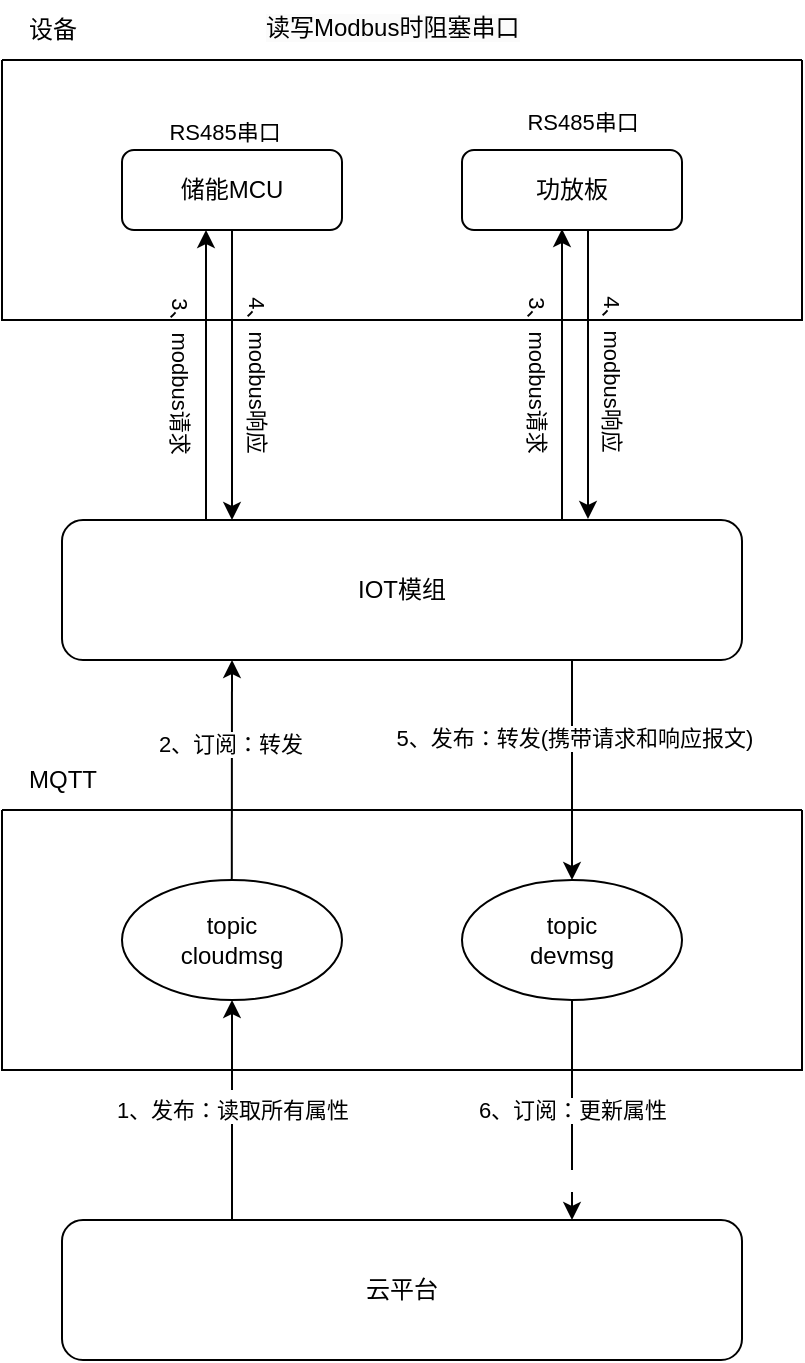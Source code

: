 <mxfile version="20.8.16" type="device"><diagram name="Page-1" id="b520641d-4fe3-3701-9064-5fc419738815"><mxGraphModel dx="1709" dy="1220" grid="1" gridSize="10" guides="1" tooltips="1" connect="1" arrows="1" fold="1" page="1" pageScale="1" pageWidth="1100" pageHeight="850" background="none" math="0" shadow="0"><root><mxCell id="0"/><mxCell id="1" parent="0"/><mxCell id="paaZdyJ1yQqn4K9w7YKb-2" value="储能MCU" style="rounded=1;whiteSpace=wrap;html=1;" vertex="1" parent="1"><mxGeometry x="260" y="145" width="110" height="40" as="geometry"/></mxCell><mxCell id="paaZdyJ1yQqn4K9w7YKb-3" value="功放板" style="rounded=1;whiteSpace=wrap;html=1;" vertex="1" parent="1"><mxGeometry x="430" y="145" width="110" height="40" as="geometry"/></mxCell><mxCell id="paaZdyJ1yQqn4K9w7YKb-4" value="IOT模组&lt;br&gt;" style="rounded=1;whiteSpace=wrap;html=1;" vertex="1" parent="1"><mxGeometry x="230" y="330" width="340" height="70" as="geometry"/></mxCell><mxCell id="paaZdyJ1yQqn4K9w7YKb-6" value="" style="endArrow=classic;html=1;rounded=0;exitX=0.5;exitY=1;exitDx=0;exitDy=0;entryX=0.25;entryY=0;entryDx=0;entryDy=0;" edge="1" parent="1" source="paaZdyJ1yQqn4K9w7YKb-2" target="paaZdyJ1yQqn4K9w7YKb-4"><mxGeometry width="50" height="50" relative="1" as="geometry"><mxPoint x="310" y="430" as="sourcePoint"/><mxPoint x="360" y="380" as="targetPoint"/></mxGeometry></mxCell><mxCell id="paaZdyJ1yQqn4K9w7YKb-15" value="" style="swimlane;startSize=0;" vertex="1" parent="1"><mxGeometry x="200" y="475" width="400" height="130" as="geometry"><mxRectangle x="200" y="475" width="50" height="40" as="alternateBounds"/></mxGeometry></mxCell><mxCell id="paaZdyJ1yQqn4K9w7YKb-16" value="topic&lt;br&gt;cloudmsg" style="ellipse;whiteSpace=wrap;html=1;" vertex="1" parent="paaZdyJ1yQqn4K9w7YKb-15"><mxGeometry x="60" y="35" width="110" height="60" as="geometry"/></mxCell><mxCell id="paaZdyJ1yQqn4K9w7YKb-17" value="topic&lt;br&gt;devmsg" style="ellipse;whiteSpace=wrap;html=1;" vertex="1" parent="paaZdyJ1yQqn4K9w7YKb-15"><mxGeometry x="230" y="35" width="110" height="60" as="geometry"/></mxCell><mxCell id="paaZdyJ1yQqn4K9w7YKb-19" value="云平台" style="rounded=1;whiteSpace=wrap;html=1;" vertex="1" parent="1"><mxGeometry x="230" y="680" width="340" height="70" as="geometry"/></mxCell><mxCell id="paaZdyJ1yQqn4K9w7YKb-21" value="MQTT" style="text;html=1;align=center;verticalAlign=middle;resizable=0;points=[];autosize=1;strokeColor=none;fillColor=none;" vertex="1" parent="1"><mxGeometry x="200" y="445" width="60" height="30" as="geometry"/></mxCell><mxCell id="paaZdyJ1yQqn4K9w7YKb-25" value="" style="endArrow=classic;html=1;rounded=0;entryX=0.5;entryY=1;entryDx=0;entryDy=0;exitX=0.25;exitY=0;exitDx=0;exitDy=0;" edge="1" parent="1" source="paaZdyJ1yQqn4K9w7YKb-19" target="paaZdyJ1yQqn4K9w7YKb-16"><mxGeometry width="50" height="50" relative="1" as="geometry"><mxPoint x="280" y="680" as="sourcePoint"/><mxPoint x="297.5" y="570" as="targetPoint"/></mxGeometry></mxCell><mxCell id="paaZdyJ1yQqn4K9w7YKb-26" value="&lt;p style=&quot;margin: 0px 4px; line-height: 100%;&quot; align=&quot;center&quot;&gt;&lt;br&gt;&lt;/p&gt;" style="edgeLabel;html=1;align=center;verticalAlign=middle;resizable=0;points=[];" vertex="1" connectable="0" parent="paaZdyJ1yQqn4K9w7YKb-25"><mxGeometry x="0.36" y="-1" relative="1" as="geometry"><mxPoint y="15" as="offset"/></mxGeometry></mxCell><mxCell id="paaZdyJ1yQqn4K9w7YKb-27" value="1、发布：读取所有属性" style="edgeLabel;html=1;align=center;verticalAlign=middle;resizable=0;points=[];" vertex="1" connectable="0" parent="paaZdyJ1yQqn4K9w7YKb-25"><mxGeometry relative="1" as="geometry"><mxPoint as="offset"/></mxGeometry></mxCell><mxCell id="paaZdyJ1yQqn4K9w7YKb-29" value="" style="rounded=0;orthogonalLoop=1;jettySize=auto;html=1;entryX=0.25;entryY=1;entryDx=0;entryDy=0;" edge="1" parent="1" source="paaZdyJ1yQqn4K9w7YKb-16" target="paaZdyJ1yQqn4K9w7YKb-4"><mxGeometry relative="1" as="geometry"/></mxCell><mxCell id="paaZdyJ1yQqn4K9w7YKb-31" value="2、订阅：转发" style="edgeLabel;html=1;align=center;verticalAlign=middle;resizable=0;points=[];" vertex="1" connectable="0" parent="paaZdyJ1yQqn4K9w7YKb-29"><mxGeometry x="0.239" y="1" relative="1" as="geometry"><mxPoint as="offset"/></mxGeometry></mxCell><mxCell id="paaZdyJ1yQqn4K9w7YKb-33" value="" style="endArrow=classic;html=1;rounded=0;exitX=0.5;exitY=1;exitDx=0;exitDy=0;entryX=0.25;entryY=0;entryDx=0;entryDy=0;" edge="1" parent="1"><mxGeometry width="50" height="50" relative="1" as="geometry"><mxPoint x="302" y="330" as="sourcePoint"/><mxPoint x="302" y="185" as="targetPoint"/></mxGeometry></mxCell><mxCell id="paaZdyJ1yQqn4K9w7YKb-35" value="3、modbus请求" style="edgeLabel;html=1;align=center;verticalAlign=top;resizable=0;points=[];rotation=90;" vertex="1" connectable="0" parent="paaZdyJ1yQqn4K9w7YKb-33"><mxGeometry relative="1" as="geometry"><mxPoint as="offset"/></mxGeometry></mxCell><mxCell id="paaZdyJ1yQqn4K9w7YKb-36" value="4、modbus响应" style="edgeLabel;html=1;align=center;verticalAlign=top;resizable=0;points=[];rotation=90;" vertex="1" connectable="0" parent="1"><mxGeometry x="340" y="257" as="geometry"/></mxCell><mxCell id="paaZdyJ1yQqn4K9w7YKb-39" value="" style="endArrow=classic;html=1;rounded=0;exitX=0.5;exitY=1;exitDx=0;exitDy=0;entryX=0.25;entryY=0;entryDx=0;entryDy=0;" edge="1" parent="1"><mxGeometry width="50" height="50" relative="1" as="geometry"><mxPoint x="493" y="184.5" as="sourcePoint"/><mxPoint x="493" y="329.5" as="targetPoint"/></mxGeometry></mxCell><mxCell id="paaZdyJ1yQqn4K9w7YKb-41" value="" style="endArrow=classic;html=1;rounded=0;exitX=0.5;exitY=1;exitDx=0;exitDy=0;entryX=0.25;entryY=0;entryDx=0;entryDy=0;" edge="1" parent="1"><mxGeometry width="50" height="50" relative="1" as="geometry"><mxPoint x="480" y="329.5" as="sourcePoint"/><mxPoint x="480" y="184.5" as="targetPoint"/></mxGeometry></mxCell><mxCell id="paaZdyJ1yQqn4K9w7YKb-42" value="RS485串口" style="edgeLabel;html=1;align=center;verticalAlign=middle;resizable=0;points=[];" vertex="1" connectable="0" parent="paaZdyJ1yQqn4K9w7YKb-41"><mxGeometry x="0.102" y="3" relative="1" as="geometry"><mxPoint x="13" y="-119" as="offset"/></mxGeometry></mxCell><mxCell id="paaZdyJ1yQqn4K9w7YKb-43" value="3、modbus请求" style="edgeLabel;html=1;align=center;verticalAlign=top;resizable=0;points=[];rotation=90;" vertex="1" connectable="0" parent="paaZdyJ1yQqn4K9w7YKb-41"><mxGeometry relative="1" as="geometry"><mxPoint as="offset"/></mxGeometry></mxCell><mxCell id="paaZdyJ1yQqn4K9w7YKb-44" value="4、modbus响应" style="edgeLabel;html=1;align=center;verticalAlign=top;resizable=0;points=[];rotation=90;" vertex="1" connectable="0" parent="1"><mxGeometry x="518" y="256.5" as="geometry"/></mxCell><mxCell id="paaZdyJ1yQqn4K9w7YKb-45" value="RS485串口" style="edgeLabel;html=1;align=center;verticalAlign=middle;resizable=0;points=[];" vertex="1" connectable="0" parent="1"><mxGeometry x="390" y="208" as="geometry"><mxPoint x="-79" y="-72" as="offset"/></mxGeometry></mxCell><mxCell id="paaZdyJ1yQqn4K9w7YKb-46" value="" style="endArrow=classic;html=1;rounded=0;exitX=0.75;exitY=1;exitDx=0;exitDy=0;entryX=0.5;entryY=0;entryDx=0;entryDy=0;" edge="1" parent="1" source="paaZdyJ1yQqn4K9w7YKb-4" target="paaZdyJ1yQqn4K9w7YKb-17"><mxGeometry width="50" height="50" relative="1" as="geometry"><mxPoint x="780" y="380" as="sourcePoint"/><mxPoint x="830" y="330" as="targetPoint"/></mxGeometry></mxCell><mxCell id="paaZdyJ1yQqn4K9w7YKb-47" value="5、发布：转发(携带请求和响应报文)" style="edgeLabel;html=1;align=center;verticalAlign=middle;resizable=0;points=[];" vertex="1" connectable="0" parent="paaZdyJ1yQqn4K9w7YKb-46"><mxGeometry x="-0.291" y="1" relative="1" as="geometry"><mxPoint as="offset"/></mxGeometry></mxCell><mxCell id="paaZdyJ1yQqn4K9w7YKb-22" value="" style="endArrow=classic;html=1;rounded=0;entryX=0.75;entryY=0;entryDx=0;entryDy=0;exitX=0.5;exitY=1;exitDx=0;exitDy=0;" edge="1" parent="1" source="paaZdyJ1yQqn4K9w7YKb-17" target="paaZdyJ1yQqn4K9w7YKb-19"><mxGeometry width="50" height="50" relative="1" as="geometry"><mxPoint x="451" y="620" as="sourcePoint"/><mxPoint x="491" y="570" as="targetPoint"/></mxGeometry></mxCell><mxCell id="paaZdyJ1yQqn4K9w7YKb-23" value="&lt;p style=&quot;margin: 0px 4px; line-height: 100%;&quot; align=&quot;center&quot;&gt;&lt;br&gt;&lt;/p&gt;" style="edgeLabel;html=1;align=center;verticalAlign=middle;resizable=0;points=[];" vertex="1" connectable="0" parent="paaZdyJ1yQqn4K9w7YKb-22"><mxGeometry x="0.36" y="-1" relative="1" as="geometry"><mxPoint y="15" as="offset"/></mxGeometry></mxCell><mxCell id="paaZdyJ1yQqn4K9w7YKb-24" value="6、订阅：更新属性" style="edgeLabel;html=1;align=center;verticalAlign=middle;resizable=0;points=[];" vertex="1" connectable="0" parent="paaZdyJ1yQqn4K9w7YKb-22"><mxGeometry relative="1" as="geometry"><mxPoint as="offset"/></mxGeometry></mxCell><mxCell id="paaZdyJ1yQqn4K9w7YKb-48" value="" style="swimlane;startSize=0;" vertex="1" parent="1"><mxGeometry x="200" y="100" width="400" height="130" as="geometry"><mxRectangle x="200" y="475" width="50" height="40" as="alternateBounds"/></mxGeometry></mxCell><mxCell id="paaZdyJ1yQqn4K9w7YKb-52" value="&lt;span style=&quot;color: rgb(0, 0, 0); font-family: Helvetica; font-size: 12px; font-style: normal; font-variant-ligatures: normal; font-variant-caps: normal; font-weight: 400; letter-spacing: normal; orphans: 2; text-align: center; text-indent: 0px; text-transform: none; widows: 2; word-spacing: 0px; -webkit-text-stroke-width: 0px; background-color: rgb(251, 251, 251); text-decoration-thickness: initial; text-decoration-style: initial; text-decoration-color: initial; float: none; display: inline !important;&quot;&gt;读写Modbus时阻塞串口&lt;/span&gt;" style="text;whiteSpace=wrap;html=1;" vertex="1" parent="1"><mxGeometry x="330" y="70" width="160" height="50" as="geometry"/></mxCell><mxCell id="paaZdyJ1yQqn4K9w7YKb-53" value="设备" style="text;html=1;align=center;verticalAlign=middle;resizable=0;points=[];autosize=1;strokeColor=none;fillColor=none;" vertex="1" parent="1"><mxGeometry x="200" y="70" width="50" height="30" as="geometry"/></mxCell></root></mxGraphModel></diagram></mxfile>